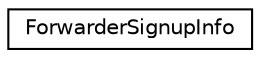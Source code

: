 digraph "Graphical Class Hierarchy"
{
 // LATEX_PDF_SIZE
  edge [fontname="Helvetica",fontsize="10",labelfontname="Helvetica",labelfontsize="10"];
  node [fontname="Helvetica",fontsize="10",shape=record];
  rankdir="LR";
  Node0 [label="ForwarderSignupInfo",height=0.2,width=0.4,color="black", fillcolor="white", style="filled",URL="$structForwarderSignupInfo.html",tooltip=" "];
}
